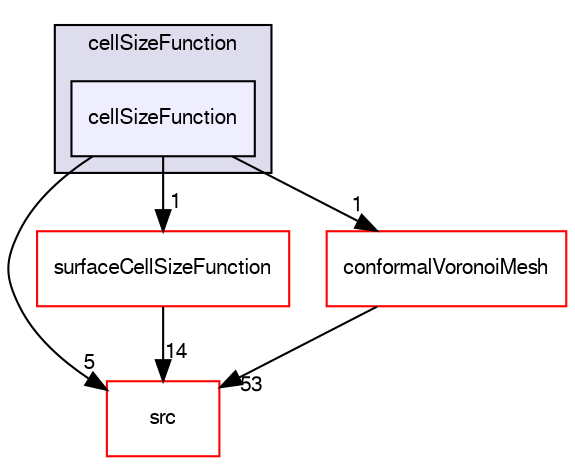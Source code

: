 digraph "applications/utilities/mesh/generation/foamyMesh/conformalVoronoiMesh/cellSizeControlSurfaces/cellSizeFunction/cellSizeFunction" {
  bgcolor=transparent;
  compound=true
  node [ fontsize="10", fontname="FreeSans"];
  edge [ labelfontsize="10", labelfontname="FreeSans"];
  subgraph clusterdir_6dd7c2ece02a33713acd5d2ba8a1963a {
    graph [ bgcolor="#ddddee", pencolor="black", label="cellSizeFunction" fontname="FreeSans", fontsize="10", URL="dir_6dd7c2ece02a33713acd5d2ba8a1963a.html"]
  dir_a1837249e3ee76363e10bc44dc415e5a [shape=box, label="cellSizeFunction", style="filled", fillcolor="#eeeeff", pencolor="black", URL="dir_a1837249e3ee76363e10bc44dc415e5a.html"];
  }
  dir_68267d1309a1af8e8297ef4c3efbcdba [shape=box label="src" color="red" URL="dir_68267d1309a1af8e8297ef4c3efbcdba.html"];
  dir_bb203e61ccf055bfaaaa7acfdea88afb [shape=box label="surfaceCellSizeFunction" color="red" URL="dir_bb203e61ccf055bfaaaa7acfdea88afb.html"];
  dir_38479fab6fd543e227b5b42ac4c0dfc7 [shape=box label="conformalVoronoiMesh" color="red" URL="dir_38479fab6fd543e227b5b42ac4c0dfc7.html"];
  dir_a1837249e3ee76363e10bc44dc415e5a->dir_68267d1309a1af8e8297ef4c3efbcdba [headlabel="5", labeldistance=1.5 headhref="dir_000357_000568.html"];
  dir_a1837249e3ee76363e10bc44dc415e5a->dir_bb203e61ccf055bfaaaa7acfdea88afb [headlabel="1", labeldistance=1.5 headhref="dir_000357_000362.html"];
  dir_a1837249e3ee76363e10bc44dc415e5a->dir_38479fab6fd543e227b5b42ac4c0dfc7 [headlabel="1", labeldistance=1.5 headhref="dir_000357_000370.html"];
  dir_bb203e61ccf055bfaaaa7acfdea88afb->dir_68267d1309a1af8e8297ef4c3efbcdba [headlabel="14", labeldistance=1.5 headhref="dir_000362_000568.html"];
  dir_38479fab6fd543e227b5b42ac4c0dfc7->dir_68267d1309a1af8e8297ef4c3efbcdba [headlabel="53", labeldistance=1.5 headhref="dir_000370_000568.html"];
}
